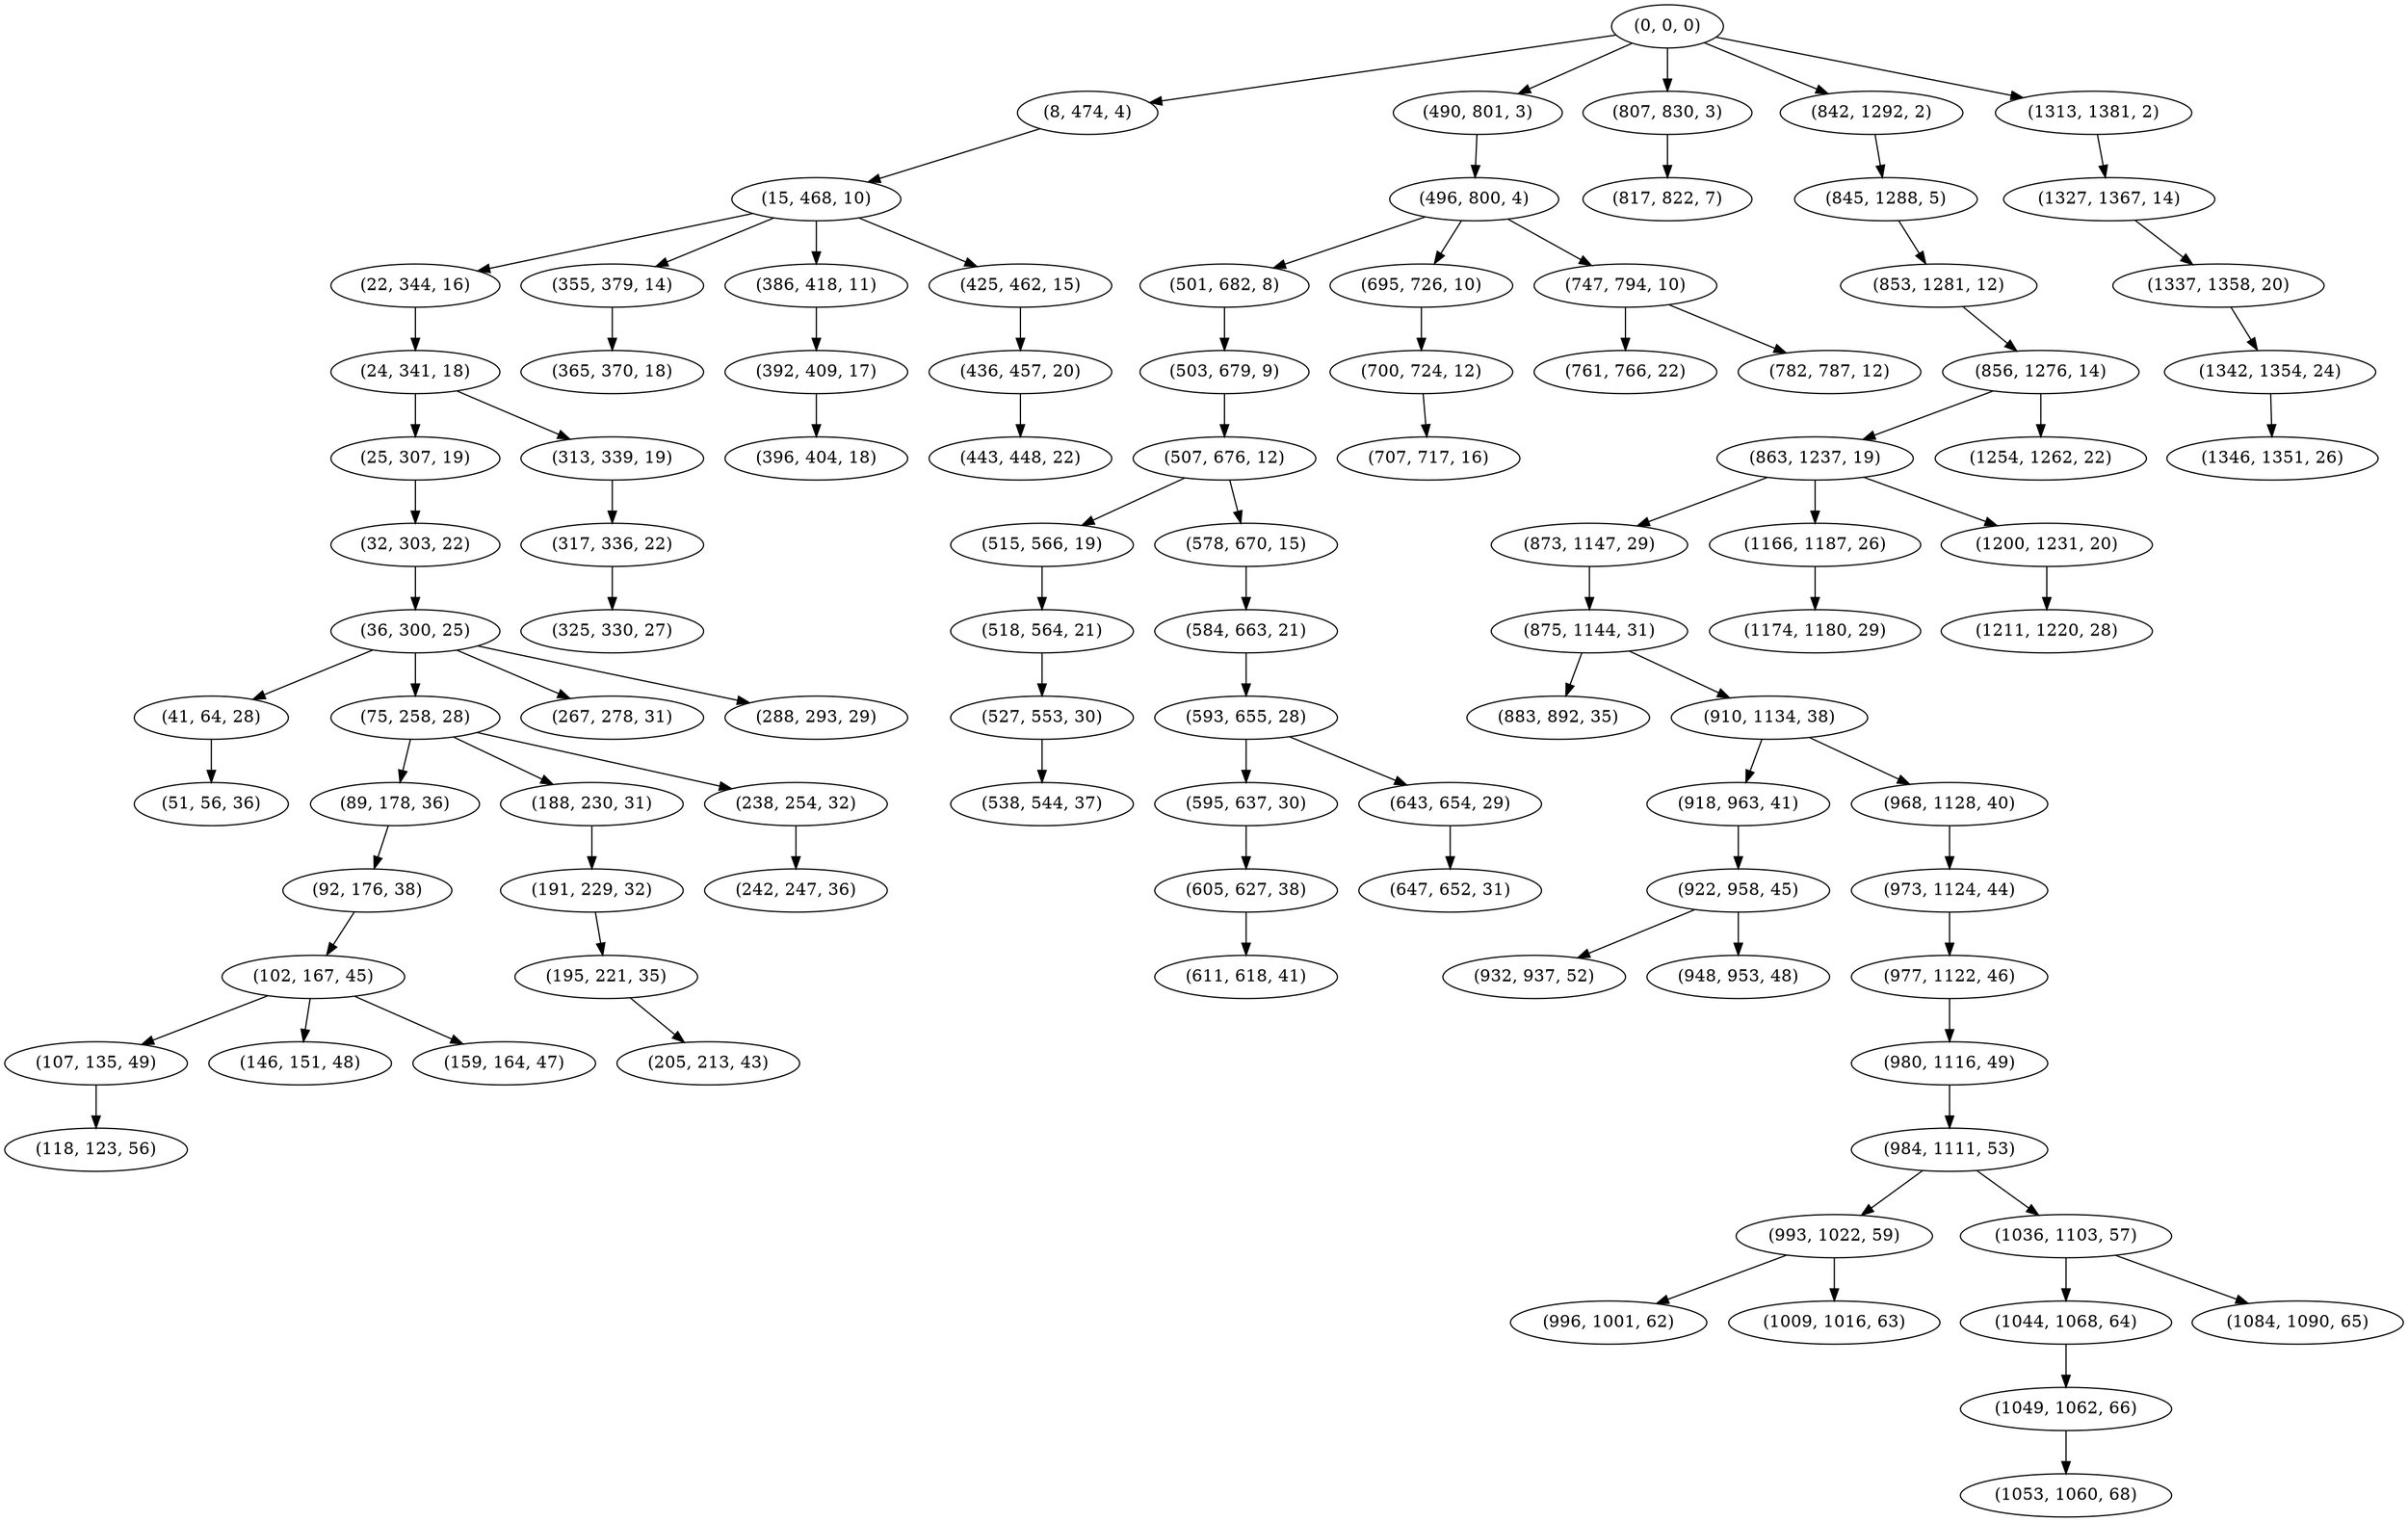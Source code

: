 digraph tree {
    "(0, 0, 0)";
    "(8, 474, 4)";
    "(15, 468, 10)";
    "(22, 344, 16)";
    "(24, 341, 18)";
    "(25, 307, 19)";
    "(32, 303, 22)";
    "(36, 300, 25)";
    "(41, 64, 28)";
    "(51, 56, 36)";
    "(75, 258, 28)";
    "(89, 178, 36)";
    "(92, 176, 38)";
    "(102, 167, 45)";
    "(107, 135, 49)";
    "(118, 123, 56)";
    "(146, 151, 48)";
    "(159, 164, 47)";
    "(188, 230, 31)";
    "(191, 229, 32)";
    "(195, 221, 35)";
    "(205, 213, 43)";
    "(238, 254, 32)";
    "(242, 247, 36)";
    "(267, 278, 31)";
    "(288, 293, 29)";
    "(313, 339, 19)";
    "(317, 336, 22)";
    "(325, 330, 27)";
    "(355, 379, 14)";
    "(365, 370, 18)";
    "(386, 418, 11)";
    "(392, 409, 17)";
    "(396, 404, 18)";
    "(425, 462, 15)";
    "(436, 457, 20)";
    "(443, 448, 22)";
    "(490, 801, 3)";
    "(496, 800, 4)";
    "(501, 682, 8)";
    "(503, 679, 9)";
    "(507, 676, 12)";
    "(515, 566, 19)";
    "(518, 564, 21)";
    "(527, 553, 30)";
    "(538, 544, 37)";
    "(578, 670, 15)";
    "(584, 663, 21)";
    "(593, 655, 28)";
    "(595, 637, 30)";
    "(605, 627, 38)";
    "(611, 618, 41)";
    "(643, 654, 29)";
    "(647, 652, 31)";
    "(695, 726, 10)";
    "(700, 724, 12)";
    "(707, 717, 16)";
    "(747, 794, 10)";
    "(761, 766, 22)";
    "(782, 787, 12)";
    "(807, 830, 3)";
    "(817, 822, 7)";
    "(842, 1292, 2)";
    "(845, 1288, 5)";
    "(853, 1281, 12)";
    "(856, 1276, 14)";
    "(863, 1237, 19)";
    "(873, 1147, 29)";
    "(875, 1144, 31)";
    "(883, 892, 35)";
    "(910, 1134, 38)";
    "(918, 963, 41)";
    "(922, 958, 45)";
    "(932, 937, 52)";
    "(948, 953, 48)";
    "(968, 1128, 40)";
    "(973, 1124, 44)";
    "(977, 1122, 46)";
    "(980, 1116, 49)";
    "(984, 1111, 53)";
    "(993, 1022, 59)";
    "(996, 1001, 62)";
    "(1009, 1016, 63)";
    "(1036, 1103, 57)";
    "(1044, 1068, 64)";
    "(1049, 1062, 66)";
    "(1053, 1060, 68)";
    "(1084, 1090, 65)";
    "(1166, 1187, 26)";
    "(1174, 1180, 29)";
    "(1200, 1231, 20)";
    "(1211, 1220, 28)";
    "(1254, 1262, 22)";
    "(1313, 1381, 2)";
    "(1327, 1367, 14)";
    "(1337, 1358, 20)";
    "(1342, 1354, 24)";
    "(1346, 1351, 26)";
    "(0, 0, 0)" -> "(8, 474, 4)";
    "(0, 0, 0)" -> "(490, 801, 3)";
    "(0, 0, 0)" -> "(807, 830, 3)";
    "(0, 0, 0)" -> "(842, 1292, 2)";
    "(0, 0, 0)" -> "(1313, 1381, 2)";
    "(8, 474, 4)" -> "(15, 468, 10)";
    "(15, 468, 10)" -> "(22, 344, 16)";
    "(15, 468, 10)" -> "(355, 379, 14)";
    "(15, 468, 10)" -> "(386, 418, 11)";
    "(15, 468, 10)" -> "(425, 462, 15)";
    "(22, 344, 16)" -> "(24, 341, 18)";
    "(24, 341, 18)" -> "(25, 307, 19)";
    "(24, 341, 18)" -> "(313, 339, 19)";
    "(25, 307, 19)" -> "(32, 303, 22)";
    "(32, 303, 22)" -> "(36, 300, 25)";
    "(36, 300, 25)" -> "(41, 64, 28)";
    "(36, 300, 25)" -> "(75, 258, 28)";
    "(36, 300, 25)" -> "(267, 278, 31)";
    "(36, 300, 25)" -> "(288, 293, 29)";
    "(41, 64, 28)" -> "(51, 56, 36)";
    "(75, 258, 28)" -> "(89, 178, 36)";
    "(75, 258, 28)" -> "(188, 230, 31)";
    "(75, 258, 28)" -> "(238, 254, 32)";
    "(89, 178, 36)" -> "(92, 176, 38)";
    "(92, 176, 38)" -> "(102, 167, 45)";
    "(102, 167, 45)" -> "(107, 135, 49)";
    "(102, 167, 45)" -> "(146, 151, 48)";
    "(102, 167, 45)" -> "(159, 164, 47)";
    "(107, 135, 49)" -> "(118, 123, 56)";
    "(188, 230, 31)" -> "(191, 229, 32)";
    "(191, 229, 32)" -> "(195, 221, 35)";
    "(195, 221, 35)" -> "(205, 213, 43)";
    "(238, 254, 32)" -> "(242, 247, 36)";
    "(313, 339, 19)" -> "(317, 336, 22)";
    "(317, 336, 22)" -> "(325, 330, 27)";
    "(355, 379, 14)" -> "(365, 370, 18)";
    "(386, 418, 11)" -> "(392, 409, 17)";
    "(392, 409, 17)" -> "(396, 404, 18)";
    "(425, 462, 15)" -> "(436, 457, 20)";
    "(436, 457, 20)" -> "(443, 448, 22)";
    "(490, 801, 3)" -> "(496, 800, 4)";
    "(496, 800, 4)" -> "(501, 682, 8)";
    "(496, 800, 4)" -> "(695, 726, 10)";
    "(496, 800, 4)" -> "(747, 794, 10)";
    "(501, 682, 8)" -> "(503, 679, 9)";
    "(503, 679, 9)" -> "(507, 676, 12)";
    "(507, 676, 12)" -> "(515, 566, 19)";
    "(507, 676, 12)" -> "(578, 670, 15)";
    "(515, 566, 19)" -> "(518, 564, 21)";
    "(518, 564, 21)" -> "(527, 553, 30)";
    "(527, 553, 30)" -> "(538, 544, 37)";
    "(578, 670, 15)" -> "(584, 663, 21)";
    "(584, 663, 21)" -> "(593, 655, 28)";
    "(593, 655, 28)" -> "(595, 637, 30)";
    "(593, 655, 28)" -> "(643, 654, 29)";
    "(595, 637, 30)" -> "(605, 627, 38)";
    "(605, 627, 38)" -> "(611, 618, 41)";
    "(643, 654, 29)" -> "(647, 652, 31)";
    "(695, 726, 10)" -> "(700, 724, 12)";
    "(700, 724, 12)" -> "(707, 717, 16)";
    "(747, 794, 10)" -> "(761, 766, 22)";
    "(747, 794, 10)" -> "(782, 787, 12)";
    "(807, 830, 3)" -> "(817, 822, 7)";
    "(842, 1292, 2)" -> "(845, 1288, 5)";
    "(845, 1288, 5)" -> "(853, 1281, 12)";
    "(853, 1281, 12)" -> "(856, 1276, 14)";
    "(856, 1276, 14)" -> "(863, 1237, 19)";
    "(856, 1276, 14)" -> "(1254, 1262, 22)";
    "(863, 1237, 19)" -> "(873, 1147, 29)";
    "(863, 1237, 19)" -> "(1166, 1187, 26)";
    "(863, 1237, 19)" -> "(1200, 1231, 20)";
    "(873, 1147, 29)" -> "(875, 1144, 31)";
    "(875, 1144, 31)" -> "(883, 892, 35)";
    "(875, 1144, 31)" -> "(910, 1134, 38)";
    "(910, 1134, 38)" -> "(918, 963, 41)";
    "(910, 1134, 38)" -> "(968, 1128, 40)";
    "(918, 963, 41)" -> "(922, 958, 45)";
    "(922, 958, 45)" -> "(932, 937, 52)";
    "(922, 958, 45)" -> "(948, 953, 48)";
    "(968, 1128, 40)" -> "(973, 1124, 44)";
    "(973, 1124, 44)" -> "(977, 1122, 46)";
    "(977, 1122, 46)" -> "(980, 1116, 49)";
    "(980, 1116, 49)" -> "(984, 1111, 53)";
    "(984, 1111, 53)" -> "(993, 1022, 59)";
    "(984, 1111, 53)" -> "(1036, 1103, 57)";
    "(993, 1022, 59)" -> "(996, 1001, 62)";
    "(993, 1022, 59)" -> "(1009, 1016, 63)";
    "(1036, 1103, 57)" -> "(1044, 1068, 64)";
    "(1036, 1103, 57)" -> "(1084, 1090, 65)";
    "(1044, 1068, 64)" -> "(1049, 1062, 66)";
    "(1049, 1062, 66)" -> "(1053, 1060, 68)";
    "(1166, 1187, 26)" -> "(1174, 1180, 29)";
    "(1200, 1231, 20)" -> "(1211, 1220, 28)";
    "(1313, 1381, 2)" -> "(1327, 1367, 14)";
    "(1327, 1367, 14)" -> "(1337, 1358, 20)";
    "(1337, 1358, 20)" -> "(1342, 1354, 24)";
    "(1342, 1354, 24)" -> "(1346, 1351, 26)";
}
